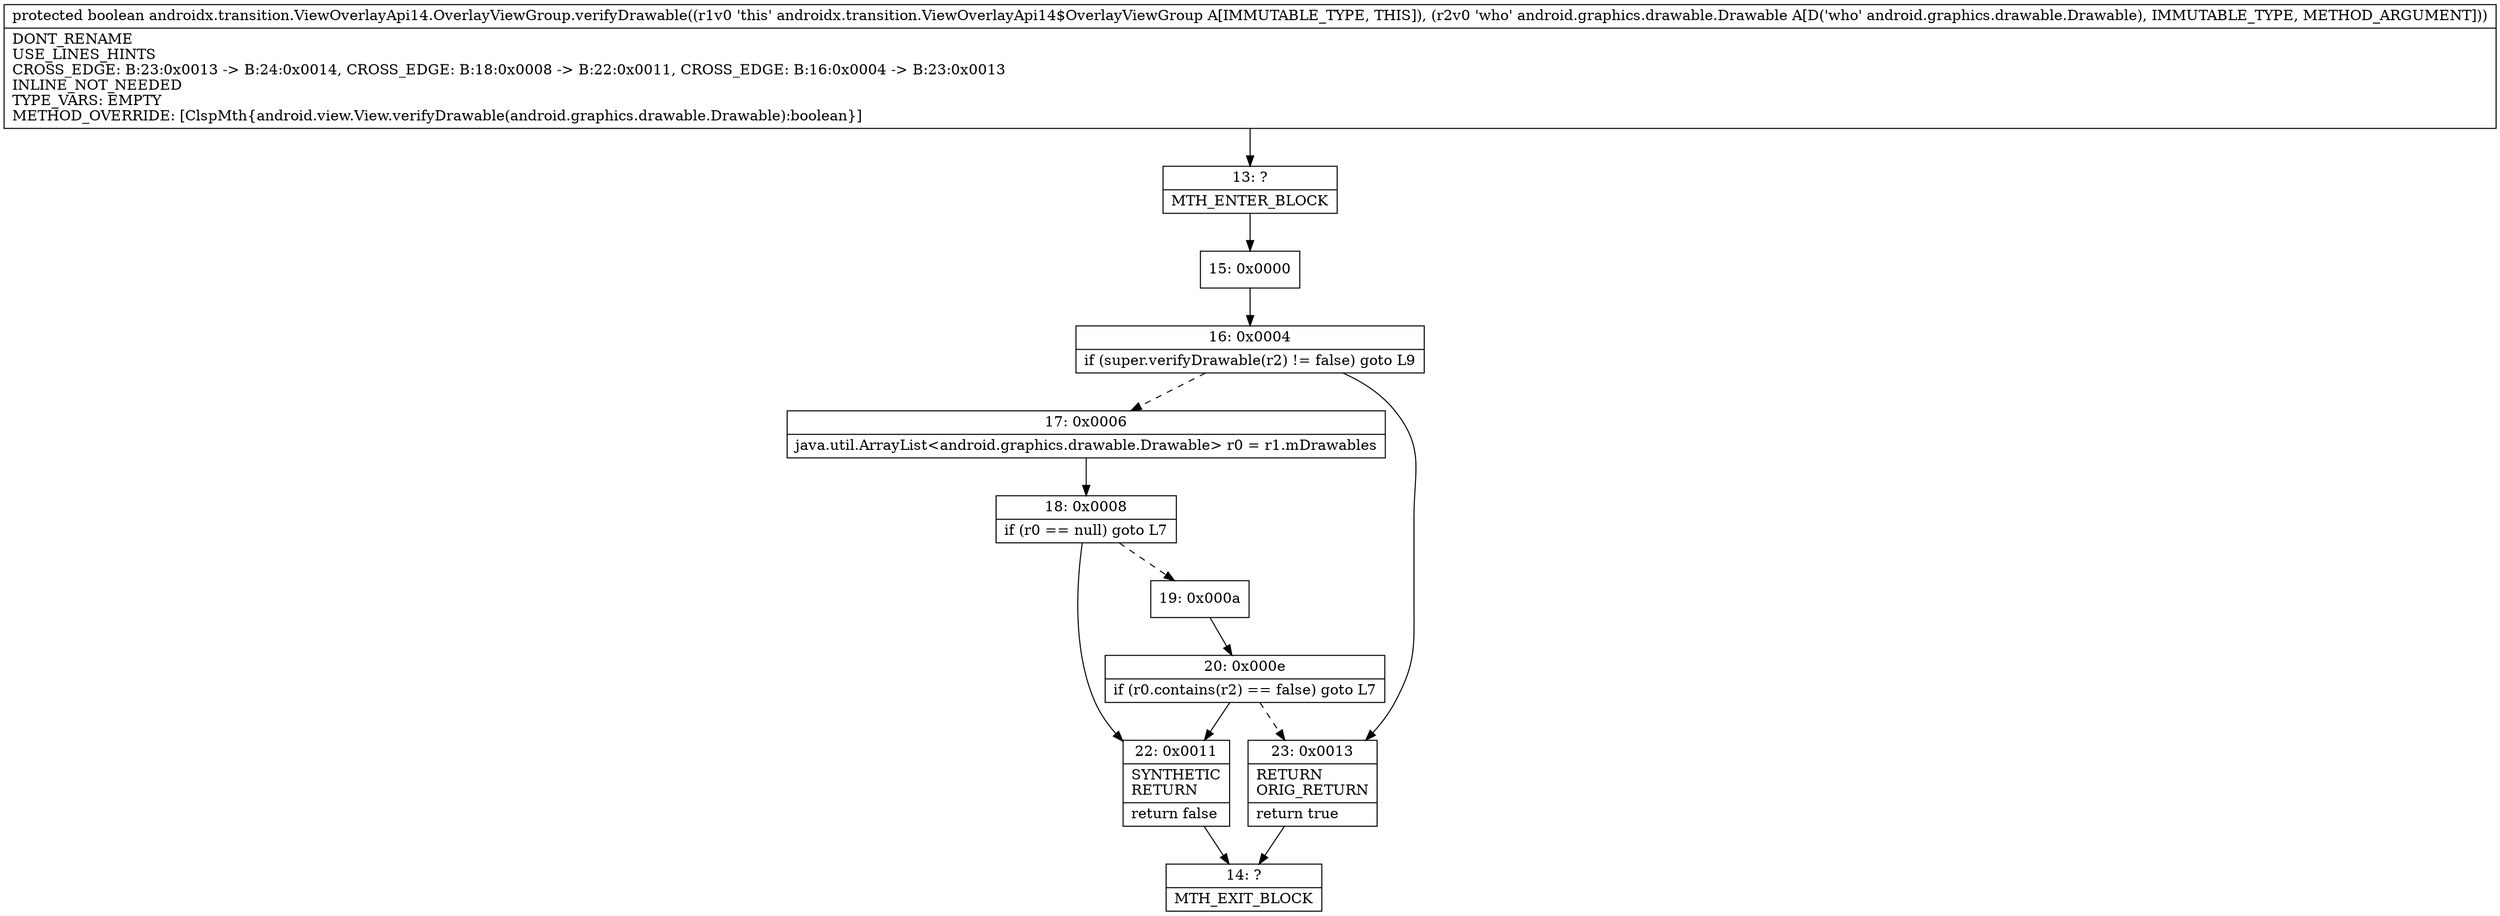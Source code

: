 digraph "CFG forandroidx.transition.ViewOverlayApi14.OverlayViewGroup.verifyDrawable(Landroid\/graphics\/drawable\/Drawable;)Z" {
Node_13 [shape=record,label="{13\:\ ?|MTH_ENTER_BLOCK\l}"];
Node_15 [shape=record,label="{15\:\ 0x0000}"];
Node_16 [shape=record,label="{16\:\ 0x0004|if (super.verifyDrawable(r2) != false) goto L9\l}"];
Node_17 [shape=record,label="{17\:\ 0x0006|java.util.ArrayList\<android.graphics.drawable.Drawable\> r0 = r1.mDrawables\l}"];
Node_18 [shape=record,label="{18\:\ 0x0008|if (r0 == null) goto L7\l}"];
Node_19 [shape=record,label="{19\:\ 0x000a}"];
Node_20 [shape=record,label="{20\:\ 0x000e|if (r0.contains(r2) == false) goto L7\l}"];
Node_22 [shape=record,label="{22\:\ 0x0011|SYNTHETIC\lRETURN\l|return false\l}"];
Node_14 [shape=record,label="{14\:\ ?|MTH_EXIT_BLOCK\l}"];
Node_23 [shape=record,label="{23\:\ 0x0013|RETURN\lORIG_RETURN\l|return true\l}"];
MethodNode[shape=record,label="{protected boolean androidx.transition.ViewOverlayApi14.OverlayViewGroup.verifyDrawable((r1v0 'this' androidx.transition.ViewOverlayApi14$OverlayViewGroup A[IMMUTABLE_TYPE, THIS]), (r2v0 'who' android.graphics.drawable.Drawable A[D('who' android.graphics.drawable.Drawable), IMMUTABLE_TYPE, METHOD_ARGUMENT]))  | DONT_RENAME\lUSE_LINES_HINTS\lCROSS_EDGE: B:23:0x0013 \-\> B:24:0x0014, CROSS_EDGE: B:18:0x0008 \-\> B:22:0x0011, CROSS_EDGE: B:16:0x0004 \-\> B:23:0x0013\lINLINE_NOT_NEEDED\lTYPE_VARS: EMPTY\lMETHOD_OVERRIDE: [ClspMth\{android.view.View.verifyDrawable(android.graphics.drawable.Drawable):boolean\}]\l}"];
MethodNode -> Node_13;Node_13 -> Node_15;
Node_15 -> Node_16;
Node_16 -> Node_17[style=dashed];
Node_16 -> Node_23;
Node_17 -> Node_18;
Node_18 -> Node_19[style=dashed];
Node_18 -> Node_22;
Node_19 -> Node_20;
Node_20 -> Node_22;
Node_20 -> Node_23[style=dashed];
Node_22 -> Node_14;
Node_23 -> Node_14;
}

